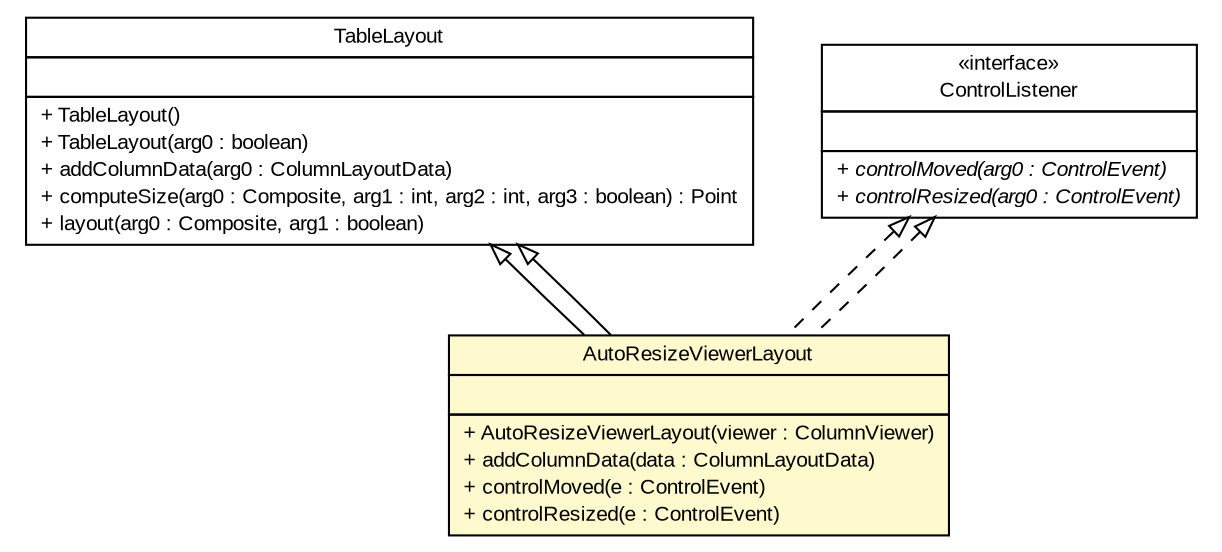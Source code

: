 #!/usr/local/bin/dot
#
# Class diagram 
# Generated by UMLGraph version R5_6-24-gf6e263 (http://www.umlgraph.org/)
#

digraph G {
	edge [fontname="arial",fontsize=10,labelfontname="arial",labelfontsize=10];
	node [fontname="arial",fontsize=10,shape=plaintext];
	nodesep=0.25;
	ranksep=0.5;
	// gov.sandia.cf.parts.viewer.editors.AutoResizeViewerLayout
	c52461 [label=<<table title="gov.sandia.cf.parts.viewer.editors.AutoResizeViewerLayout" border="0" cellborder="1" cellspacing="0" cellpadding="2" port="p" bgcolor="lemonChiffon" href="./AutoResizeViewerLayout.html">
		<tr><td><table border="0" cellspacing="0" cellpadding="1">
<tr><td align="center" balign="center"> AutoResizeViewerLayout </td></tr>
		</table></td></tr>
		<tr><td><table border="0" cellspacing="0" cellpadding="1">
<tr><td align="left" balign="left">  </td></tr>
		</table></td></tr>
		<tr><td><table border="0" cellspacing="0" cellpadding="1">
<tr><td align="left" balign="left"> + AutoResizeViewerLayout(viewer : ColumnViewer) </td></tr>
<tr><td align="left" balign="left"> + addColumnData(data : ColumnLayoutData) </td></tr>
<tr><td align="left" balign="left"> + controlMoved(e : ControlEvent) </td></tr>
<tr><td align="left" balign="left"> + controlResized(e : ControlEvent) </td></tr>
		</table></td></tr>
		</table>>, URL="./AutoResizeViewerLayout.html", fontname="arial", fontcolor="black", fontsize=10.0];
	//gov.sandia.cf.parts.viewer.editors.AutoResizeViewerLayout extends org.eclipse.jface.viewers.TableLayout
	c52551:p -> c52461:p [dir=back,arrowtail=empty];
	//gov.sandia.cf.parts.viewer.editors.AutoResizeViewerLayout implements org.eclipse.swt.events.ControlListener
	c52552:p -> c52461:p [dir=back,arrowtail=empty,style=dashed];
	//gov.sandia.cf.parts.viewer.editors.AutoResizeViewerLayout extends org.eclipse.jface.viewers.TableLayout
	c52551:p -> c52461:p [dir=back,arrowtail=empty];
	//gov.sandia.cf.parts.viewer.editors.AutoResizeViewerLayout implements org.eclipse.swt.events.ControlListener
	c52552:p -> c52461:p [dir=back,arrowtail=empty,style=dashed];
	// org.eclipse.swt.events.ControlListener
	c52552 [label=<<table title="org.eclipse.swt.events.ControlListener" border="0" cellborder="1" cellspacing="0" cellpadding="2" port="p" href="http://java.sun.com/j2se/1.4.2/docs/api/org/eclipse/swt/events/ControlListener.html">
		<tr><td><table border="0" cellspacing="0" cellpadding="1">
<tr><td align="center" balign="center"> &#171;interface&#187; </td></tr>
<tr><td align="center" balign="center"> ControlListener </td></tr>
		</table></td></tr>
		<tr><td><table border="0" cellspacing="0" cellpadding="1">
<tr><td align="left" balign="left">  </td></tr>
		</table></td></tr>
		<tr><td><table border="0" cellspacing="0" cellpadding="1">
<tr><td align="left" balign="left"><font face="arial italic" point-size="10.0"> + controlMoved(arg0 : ControlEvent) </font></td></tr>
<tr><td align="left" balign="left"><font face="arial italic" point-size="10.0"> + controlResized(arg0 : ControlEvent) </font></td></tr>
		</table></td></tr>
		</table>>, URL="http://java.sun.com/j2se/1.4.2/docs/api/org/eclipse/swt/events/ControlListener.html", fontname="arial", fontcolor="black", fontsize=10.0];
	// org.eclipse.jface.viewers.TableLayout
	c52551 [label=<<table title="org.eclipse.jface.viewers.TableLayout" border="0" cellborder="1" cellspacing="0" cellpadding="2" port="p" href="http://java.sun.com/j2se/1.4.2/docs/api/org/eclipse/jface/viewers/TableLayout.html">
		<tr><td><table border="0" cellspacing="0" cellpadding="1">
<tr><td align="center" balign="center"> TableLayout </td></tr>
		</table></td></tr>
		<tr><td><table border="0" cellspacing="0" cellpadding="1">
<tr><td align="left" balign="left">  </td></tr>
		</table></td></tr>
		<tr><td><table border="0" cellspacing="0" cellpadding="1">
<tr><td align="left" balign="left"> + TableLayout() </td></tr>
<tr><td align="left" balign="left"> + TableLayout(arg0 : boolean) </td></tr>
<tr><td align="left" balign="left"> + addColumnData(arg0 : ColumnLayoutData) </td></tr>
<tr><td align="left" balign="left"> + computeSize(arg0 : Composite, arg1 : int, arg2 : int, arg3 : boolean) : Point </td></tr>
<tr><td align="left" balign="left"> + layout(arg0 : Composite, arg1 : boolean) </td></tr>
		</table></td></tr>
		</table>>, URL="http://java.sun.com/j2se/1.4.2/docs/api/org/eclipse/jface/viewers/TableLayout.html", fontname="arial", fontcolor="black", fontsize=10.0];
}

